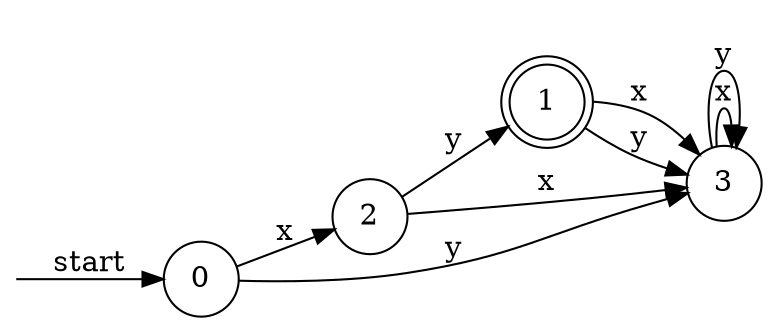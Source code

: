 digraph dfa {
    rankdir = LR;
    node [shape = circle];
    __start [style = invis, shape = point];
    __start -> "0" [ label = "start" ];
    node [shape = doublecircle]; "1"
    node [shape = circle];
    "0" -> "2" [ label = "x" ];
    "0" -> "3" [ label = "y" ];
    "2" -> "3" [ label = "x" ];
    "2" -> "1" [ label = "y" ];
    "1" -> "3" [ label = "x" ];
    "1" -> "3" [ label = "y" ];
    "3" -> "3" [ label = "x" ];
    "3" -> "3" [ label = "y" ];
}
